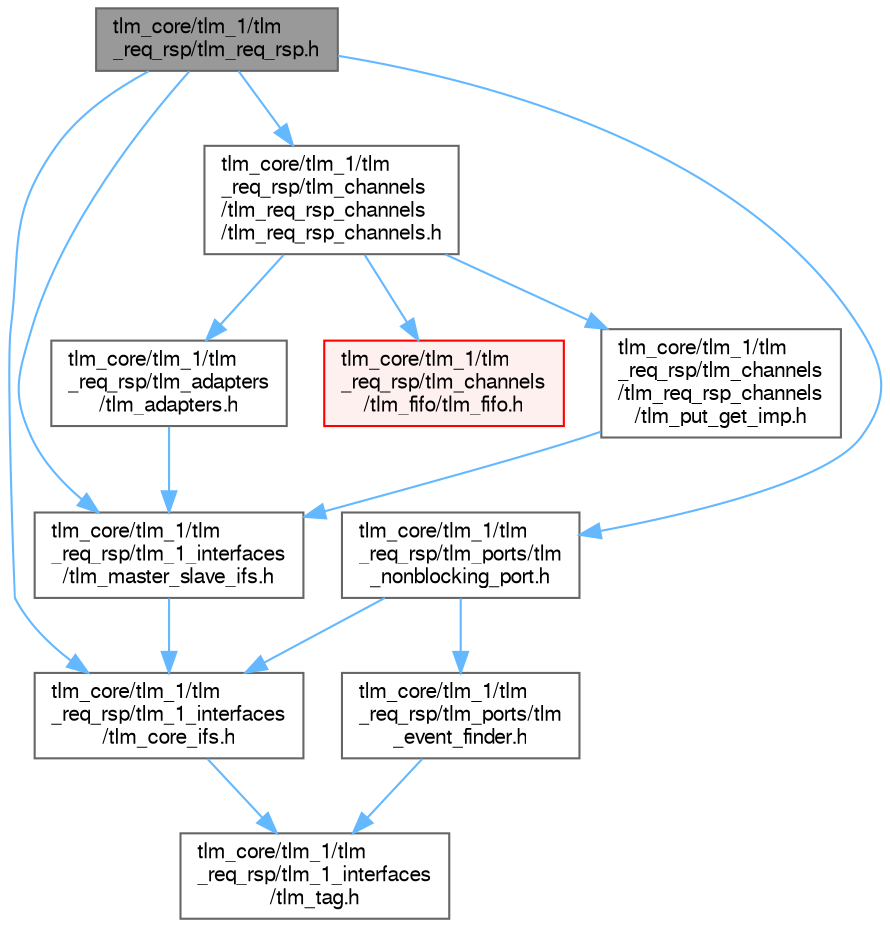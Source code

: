 digraph "tlm_core/tlm_1/tlm_req_rsp/tlm_req_rsp.h"
{
 // LATEX_PDF_SIZE
  bgcolor="transparent";
  edge [fontname=FreeSans,fontsize=10,labelfontname=FreeSans,labelfontsize=10];
  node [fontname=FreeSans,fontsize=10,shape=box,height=0.2,width=0.4];
  Node1 [id="Node000001",label="tlm_core/tlm_1/tlm\l_req_rsp/tlm_req_rsp.h",height=0.2,width=0.4,color="gray40", fillcolor="grey60", style="filled", fontcolor="black",tooltip=" "];
  Node1 -> Node2 [id="edge1_Node000001_Node000002",color="steelblue1",style="solid",tooltip=" "];
  Node2 [id="Node000002",label="tlm_core/tlm_1/tlm\l_req_rsp/tlm_1_interfaces\l/tlm_core_ifs.h",height=0.2,width=0.4,color="grey40", fillcolor="white", style="filled",URL="$a00068.html",tooltip=" "];
  Node2 -> Node3 [id="edge2_Node000002_Node000003",color="steelblue1",style="solid",tooltip=" "];
  Node3 [id="Node000003",label="tlm_core/tlm_1/tlm\l_req_rsp/tlm_1_interfaces\l/tlm_tag.h",height=0.2,width=0.4,color="grey40", fillcolor="white", style="filled",URL="$a00071.html",tooltip=" "];
  Node1 -> Node4 [id="edge3_Node000001_Node000004",color="steelblue1",style="solid",tooltip=" "];
  Node4 [id="Node000004",label="tlm_core/tlm_1/tlm\l_req_rsp/tlm_1_interfaces\l/tlm_master_slave_ifs.h",height=0.2,width=0.4,color="grey40", fillcolor="white", style="filled",URL="$a00062.html",tooltip=" "];
  Node4 -> Node2 [id="edge4_Node000004_Node000002",color="steelblue1",style="solid",tooltip=" "];
  Node1 -> Node5 [id="edge5_Node000001_Node000005",color="steelblue1",style="solid",tooltip=" "];
  Node5 [id="Node000005",label="tlm_core/tlm_1/tlm\l_req_rsp/tlm_channels\l/tlm_req_rsp_channels\l/tlm_req_rsp_channels.h",height=0.2,width=0.4,color="grey40", fillcolor="white", style="filled",URL="$a00089.html",tooltip=" "];
  Node5 -> Node6 [id="edge6_Node000005_Node000006",color="steelblue1",style="solid",tooltip=" "];
  Node6 [id="Node000006",label="tlm_core/tlm_1/tlm\l_req_rsp/tlm_adapters\l/tlm_adapters.h",height=0.2,width=0.4,color="grey40", fillcolor="white", style="filled",URL="$a00095.html",tooltip=" "];
  Node6 -> Node4 [id="edge7_Node000006_Node000004",color="steelblue1",style="solid",tooltip=" "];
  Node5 -> Node7 [id="edge8_Node000005_Node000007",color="steelblue1",style="solid",tooltip=" "];
  Node7 [id="Node000007",label="tlm_core/tlm_1/tlm\l_req_rsp/tlm_channels\l/tlm_fifo/tlm_fifo.h",height=0.2,width=0.4,color="red", fillcolor="#FFF0F0", style="filled",URL="$a00080.html",tooltip=" "];
  Node5 -> Node14 [id="edge9_Node000005_Node000014",color="steelblue1",style="solid",tooltip=" "];
  Node14 [id="Node000014",label="tlm_core/tlm_1/tlm\l_req_rsp/tlm_channels\l/tlm_req_rsp_channels\l/tlm_put_get_imp.h",height=0.2,width=0.4,color="grey40", fillcolor="white", style="filled",URL="$a00092.html",tooltip=" "];
  Node14 -> Node4 [id="edge10_Node000014_Node000004",color="steelblue1",style="solid",tooltip=" "];
  Node1 -> Node15 [id="edge11_Node000001_Node000015",color="steelblue1",style="solid",tooltip=" "];
  Node15 [id="Node000015",label="tlm_core/tlm_1/tlm\l_req_rsp/tlm_ports/tlm\l_nonblocking_port.h",height=0.2,width=0.4,color="grey40", fillcolor="white", style="filled",URL="$a00098.html",tooltip=" "];
  Node15 -> Node2 [id="edge12_Node000015_Node000002",color="steelblue1",style="solid",tooltip=" "];
  Node15 -> Node16 [id="edge13_Node000015_Node000016",color="steelblue1",style="solid",tooltip=" "];
  Node16 [id="Node000016",label="tlm_core/tlm_1/tlm\l_req_rsp/tlm_ports/tlm\l_event_finder.h",height=0.2,width=0.4,color="grey40", fillcolor="white", style="filled",URL="$a00101.html",tooltip=" "];
  Node16 -> Node3 [id="edge14_Node000016_Node000003",color="steelblue1",style="solid",tooltip=" "];
}
